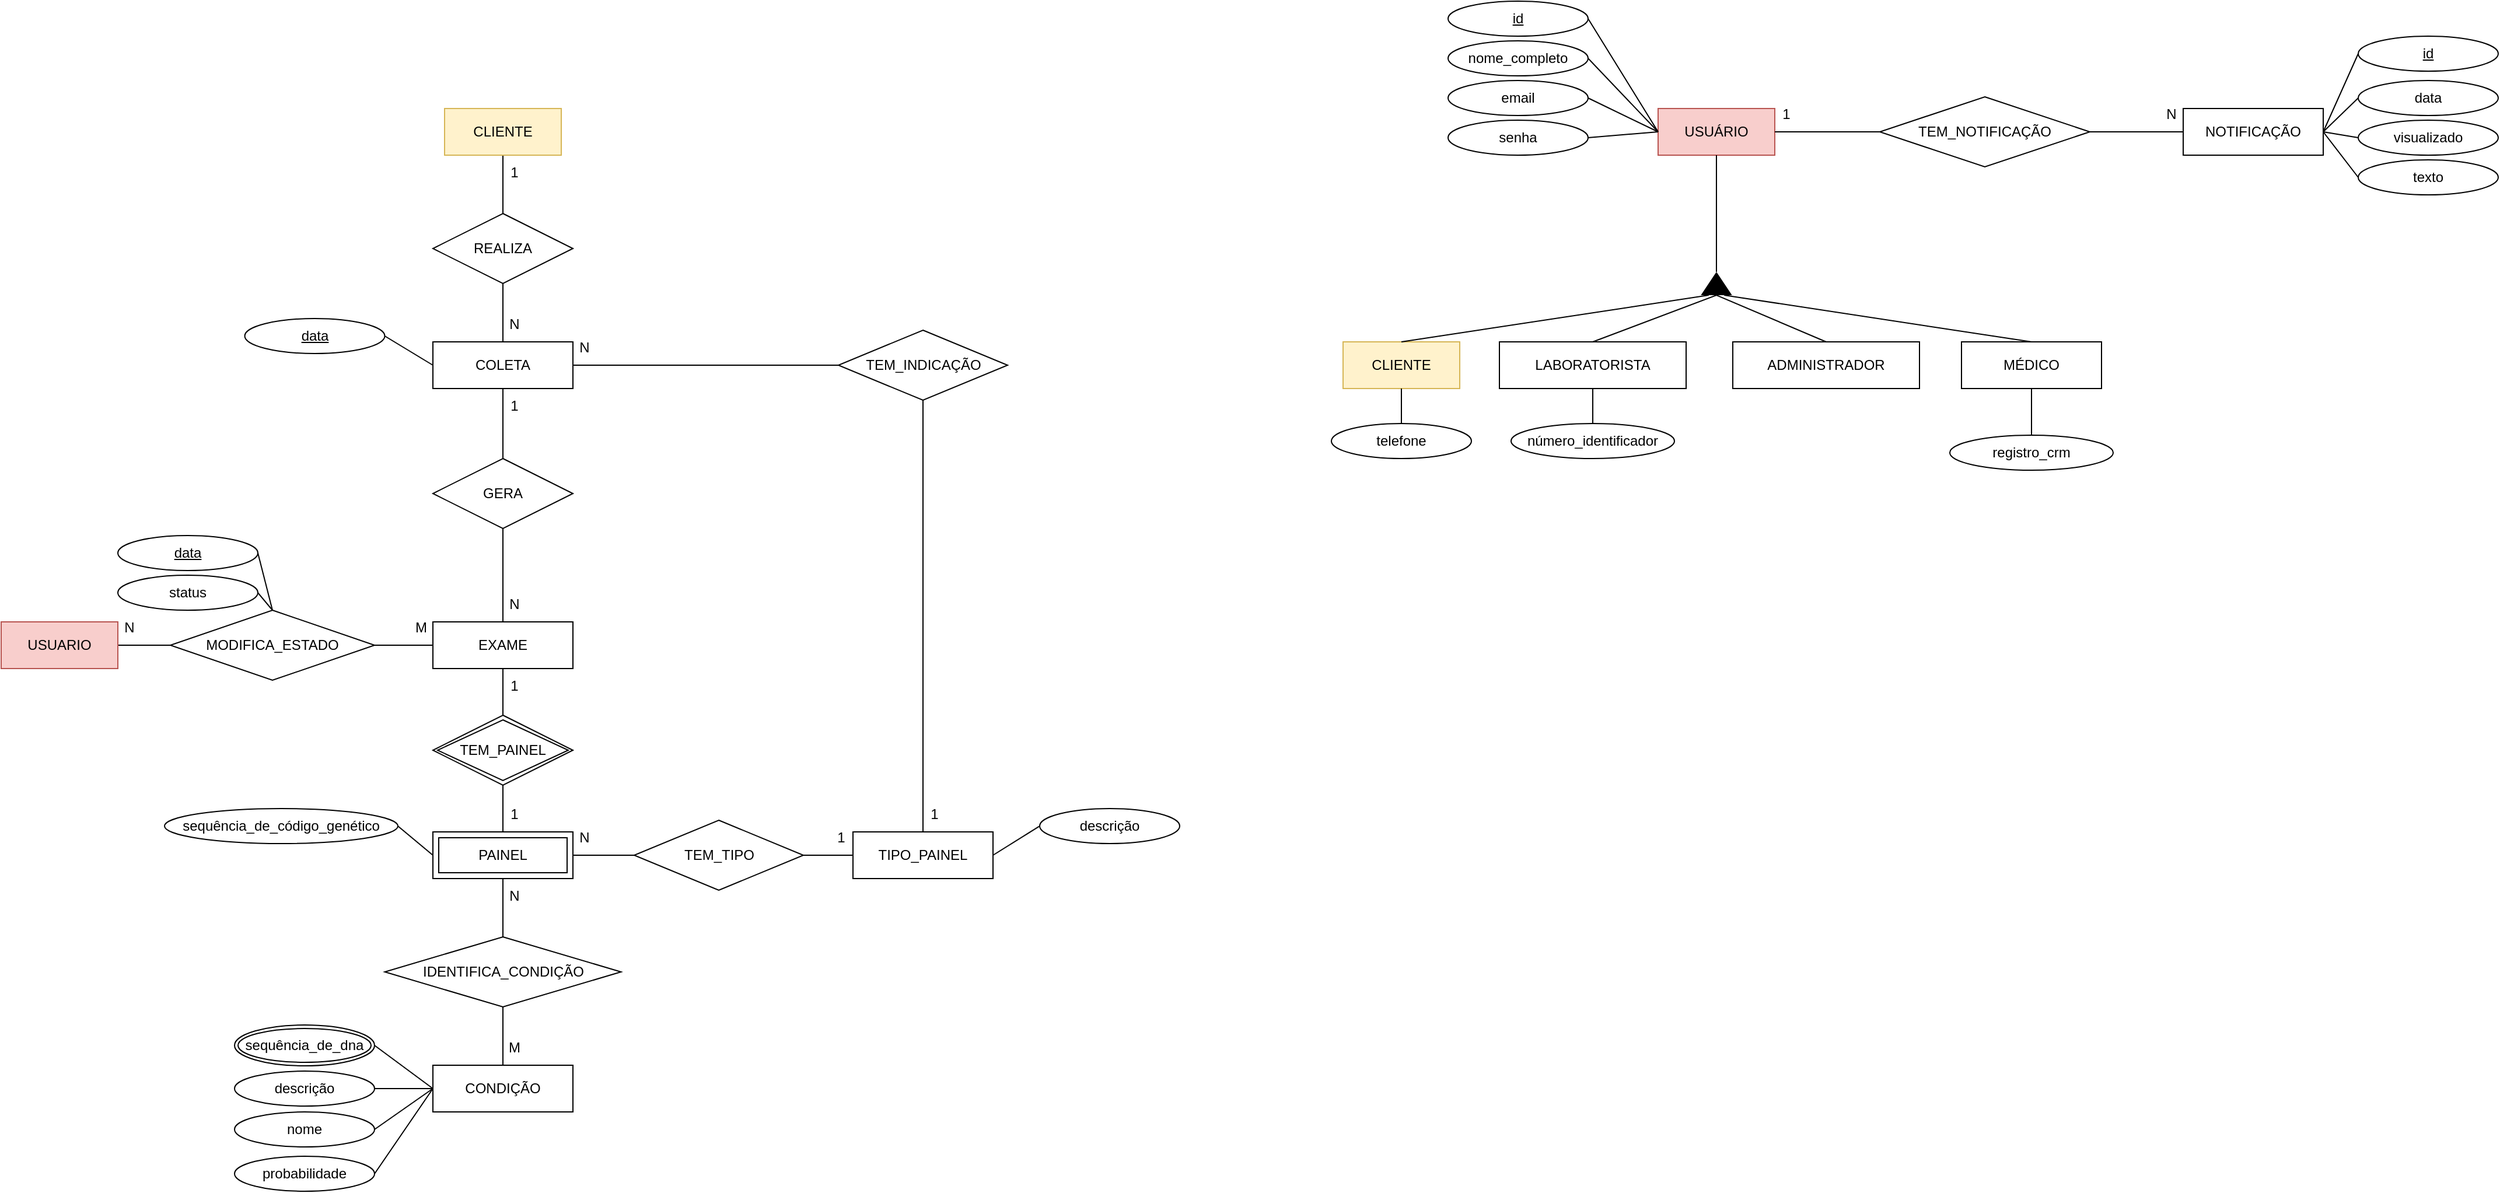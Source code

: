 <mxfile version="21.3.6" type="device">
  <diagram name="Page-1" id="UfFSt0-ecF6QwTPH7bMW">
    <mxGraphModel dx="3125" dy="2294" grid="1" gridSize="10" guides="1" tooltips="1" connect="1" arrows="1" fold="1" page="1" pageScale="1" pageWidth="827" pageHeight="1169" math="0" shadow="0">
      <root>
        <mxCell id="0" />
        <mxCell id="1" parent="0" />
        <mxCell id="8p12GAgdQzvBhHeEOqhk-1" value="USUÁRIO" style="whiteSpace=wrap;html=1;align=center;fillColor=#f8cecc;strokeColor=#b85450;" parent="1" vertex="1">
          <mxGeometry x="379.99" y="40" width="100" height="40" as="geometry" />
        </mxCell>
        <mxCell id="8p12GAgdQzvBhHeEOqhk-2" value="CLIENTE" style="whiteSpace=wrap;html=1;align=center;fillColor=#fff2cc;strokeColor=#d6b656;" parent="1" vertex="1">
          <mxGeometry x="110" y="240" width="100" height="40" as="geometry" />
        </mxCell>
        <mxCell id="8p12GAgdQzvBhHeEOqhk-3" value="LABORATORISTA" style="whiteSpace=wrap;html=1;align=center;fillColor=none;" parent="1" vertex="1">
          <mxGeometry x="244" y="240" width="160" height="40" as="geometry" />
        </mxCell>
        <mxCell id="8p12GAgdQzvBhHeEOqhk-4" value="ADMINISTRADOR" style="whiteSpace=wrap;html=1;align=center;fillColor=none;" parent="1" vertex="1">
          <mxGeometry x="444" y="240" width="160" height="40" as="geometry" />
        </mxCell>
        <mxCell id="8p12GAgdQzvBhHeEOqhk-6" style="edgeStyle=orthogonalEdgeStyle;rounded=0;orthogonalLoop=1;jettySize=auto;html=1;exitX=1;exitY=0.5;exitDx=0;exitDy=0;entryX=0.5;entryY=1;entryDx=0;entryDy=0;endArrow=none;endFill=0;" parent="1" source="8p12GAgdQzvBhHeEOqhk-5" target="8p12GAgdQzvBhHeEOqhk-1" edge="1">
          <mxGeometry relative="1" as="geometry" />
        </mxCell>
        <mxCell id="8p12GAgdQzvBhHeEOqhk-7" style="rounded=0;orthogonalLoop=1;jettySize=auto;html=1;exitX=0;exitY=0.25;exitDx=0;exitDy=0;entryX=0.5;entryY=0;entryDx=0;entryDy=0;endArrow=none;endFill=0;" parent="1" source="8p12GAgdQzvBhHeEOqhk-5" target="8p12GAgdQzvBhHeEOqhk-2" edge="1">
          <mxGeometry relative="1" as="geometry" />
        </mxCell>
        <mxCell id="8p12GAgdQzvBhHeEOqhk-8" style="rounded=0;orthogonalLoop=1;jettySize=auto;html=1;exitX=0;exitY=0.5;exitDx=0;exitDy=0;entryX=0.5;entryY=0;entryDx=0;entryDy=0;endArrow=none;endFill=0;" parent="1" source="8p12GAgdQzvBhHeEOqhk-5" target="8p12GAgdQzvBhHeEOqhk-3" edge="1">
          <mxGeometry relative="1" as="geometry" />
        </mxCell>
        <mxCell id="8p12GAgdQzvBhHeEOqhk-36" style="rounded=0;orthogonalLoop=1;jettySize=auto;html=1;exitX=0;exitY=0.75;exitDx=0;exitDy=0;entryX=0.5;entryY=0;entryDx=0;entryDy=0;endArrow=none;endFill=0;" parent="1" source="8p12GAgdQzvBhHeEOqhk-5" target="8p12GAgdQzvBhHeEOqhk-35" edge="1">
          <mxGeometry relative="1" as="geometry" />
        </mxCell>
        <mxCell id="8p12GAgdQzvBhHeEOqhk-37" style="rounded=0;orthogonalLoop=1;jettySize=auto;html=1;exitX=0;exitY=0.5;exitDx=0;exitDy=0;entryX=0.5;entryY=0;entryDx=0;entryDy=0;endArrow=none;endFill=0;" parent="1" source="8p12GAgdQzvBhHeEOqhk-5" target="8p12GAgdQzvBhHeEOqhk-4" edge="1">
          <mxGeometry relative="1" as="geometry" />
        </mxCell>
        <mxCell id="8p12GAgdQzvBhHeEOqhk-5" value="" style="triangle;whiteSpace=wrap;html=1;direction=north;fillColor=#000000;strokeColor=none;" parent="1" vertex="1">
          <mxGeometry x="416.66" y="180" width="26.67" height="20" as="geometry" />
        </mxCell>
        <mxCell id="8p12GAgdQzvBhHeEOqhk-60" style="rounded=0;orthogonalLoop=1;jettySize=auto;html=1;exitX=1;exitY=0.5;exitDx=0;exitDy=0;entryX=0;entryY=0.5;entryDx=0;entryDy=0;endArrow=none;endFill=0;" parent="1" source="8p12GAgdQzvBhHeEOqhk-10" target="8p12GAgdQzvBhHeEOqhk-59" edge="1">
          <mxGeometry relative="1" as="geometry" />
        </mxCell>
        <mxCell id="8p12GAgdQzvBhHeEOqhk-62" style="rounded=0;orthogonalLoop=1;jettySize=auto;html=1;exitX=1;exitY=0.5;exitDx=0;exitDy=0;entryX=0;entryY=0.5;entryDx=0;entryDy=0;endArrow=none;endFill=0;" parent="1" source="8p12GAgdQzvBhHeEOqhk-10" target="8p12GAgdQzvBhHeEOqhk-61" edge="1">
          <mxGeometry relative="1" as="geometry" />
        </mxCell>
        <mxCell id="8p12GAgdQzvBhHeEOqhk-65" style="rounded=0;orthogonalLoop=1;jettySize=auto;html=1;exitX=1;exitY=0.5;exitDx=0;exitDy=0;entryX=0;entryY=0.5;entryDx=0;entryDy=0;endArrow=none;endFill=0;" parent="1" source="8p12GAgdQzvBhHeEOqhk-10" target="8p12GAgdQzvBhHeEOqhk-63" edge="1">
          <mxGeometry relative="1" as="geometry" />
        </mxCell>
        <mxCell id="8p12GAgdQzvBhHeEOqhk-10" value="NOTIFICAÇÃO" style="whiteSpace=wrap;html=1;align=center;fillColor=none;" parent="1" vertex="1">
          <mxGeometry x="830" y="40" width="120" height="40" as="geometry" />
        </mxCell>
        <mxCell id="8p12GAgdQzvBhHeEOqhk-12" style="edgeStyle=orthogonalEdgeStyle;rounded=0;orthogonalLoop=1;jettySize=auto;html=1;exitX=0;exitY=0.5;exitDx=0;exitDy=0;entryX=1;entryY=0.5;entryDx=0;entryDy=0;endArrow=none;endFill=0;" parent="1" source="8p12GAgdQzvBhHeEOqhk-11" target="8p12GAgdQzvBhHeEOqhk-1" edge="1">
          <mxGeometry relative="1" as="geometry" />
        </mxCell>
        <mxCell id="8p12GAgdQzvBhHeEOqhk-13" style="edgeStyle=orthogonalEdgeStyle;rounded=0;orthogonalLoop=1;jettySize=auto;html=1;exitX=1;exitY=0.5;exitDx=0;exitDy=0;entryX=0;entryY=0.5;entryDx=0;entryDy=0;endArrow=none;endFill=0;" parent="1" source="8p12GAgdQzvBhHeEOqhk-11" target="8p12GAgdQzvBhHeEOqhk-10" edge="1">
          <mxGeometry relative="1" as="geometry" />
        </mxCell>
        <mxCell id="8p12GAgdQzvBhHeEOqhk-11" value="TEM_NOTIFICAÇÃO" style="shape=rhombus;perimeter=rhombusPerimeter;whiteSpace=wrap;html=1;align=center;fillColor=none;" parent="1" vertex="1">
          <mxGeometry x="570" y="30" width="180" height="60" as="geometry" />
        </mxCell>
        <mxCell id="8p12GAgdQzvBhHeEOqhk-69" style="rounded=0;orthogonalLoop=1;jettySize=auto;html=1;exitX=0;exitY=0.5;exitDx=0;exitDy=0;entryX=1;entryY=0.5;entryDx=0;entryDy=0;endArrow=none;endFill=0;" parent="1" source="8p12GAgdQzvBhHeEOqhk-14" target="8p12GAgdQzvBhHeEOqhk-68" edge="1">
          <mxGeometry relative="1" as="geometry" />
        </mxCell>
        <mxCell id="8p12GAgdQzvBhHeEOqhk-109" style="rounded=0;orthogonalLoop=1;jettySize=auto;html=1;exitX=1;exitY=0.5;exitDx=0;exitDy=0;entryX=0;entryY=0.5;entryDx=0;entryDy=0;endArrow=none;endFill=0;" parent="1" source="8p12GAgdQzvBhHeEOqhk-14" target="8p12GAgdQzvBhHeEOqhk-107" edge="1">
          <mxGeometry relative="1" as="geometry" />
        </mxCell>
        <mxCell id="8p12GAgdQzvBhHeEOqhk-14" value="COLETA" style="whiteSpace=wrap;html=1;align=center;fillColor=none;" parent="1" vertex="1">
          <mxGeometry x="-670" y="240" width="120" height="40" as="geometry" />
        </mxCell>
        <mxCell id="8p12GAgdQzvBhHeEOqhk-17" style="edgeStyle=orthogonalEdgeStyle;rounded=0;orthogonalLoop=1;jettySize=auto;html=1;exitX=0.5;exitY=1;exitDx=0;exitDy=0;entryX=0.5;entryY=0;entryDx=0;entryDy=0;endArrow=none;endFill=0;" parent="1" source="8p12GAgdQzvBhHeEOqhk-15" target="8p12GAgdQzvBhHeEOqhk-14" edge="1">
          <mxGeometry relative="1" as="geometry" />
        </mxCell>
        <mxCell id="8p12GAgdQzvBhHeEOqhk-18" style="edgeStyle=orthogonalEdgeStyle;rounded=0;orthogonalLoop=1;jettySize=auto;html=1;exitX=0.5;exitY=0;exitDx=0;exitDy=0;entryX=0.5;entryY=1;entryDx=0;entryDy=0;endArrow=none;endFill=0;" parent="1" source="8p12GAgdQzvBhHeEOqhk-15" target="8p12GAgdQzvBhHeEOqhk-16" edge="1">
          <mxGeometry relative="1" as="geometry" />
        </mxCell>
        <mxCell id="8p12GAgdQzvBhHeEOqhk-15" value="REALIZA" style="shape=rhombus;perimeter=rhombusPerimeter;whiteSpace=wrap;html=1;align=center;fillColor=none;" parent="1" vertex="1">
          <mxGeometry x="-670" y="130" width="120" height="60" as="geometry" />
        </mxCell>
        <mxCell id="8p12GAgdQzvBhHeEOqhk-16" value="CLIENTE" style="whiteSpace=wrap;html=1;align=center;fillColor=#fff2cc;strokeColor=#d6b656;" parent="1" vertex="1">
          <mxGeometry x="-660" y="40" width="100" height="40" as="geometry" />
        </mxCell>
        <mxCell id="8p12GAgdQzvBhHeEOqhk-20" style="edgeStyle=orthogonalEdgeStyle;rounded=0;orthogonalLoop=1;jettySize=auto;html=1;exitX=0.5;exitY=0;exitDx=0;exitDy=0;entryX=0.5;entryY=1;entryDx=0;entryDy=0;endArrow=none;endFill=0;" parent="1" source="8p12GAgdQzvBhHeEOqhk-19" target="8p12GAgdQzvBhHeEOqhk-14" edge="1">
          <mxGeometry relative="1" as="geometry" />
        </mxCell>
        <mxCell id="8p12GAgdQzvBhHeEOqhk-22" style="edgeStyle=orthogonalEdgeStyle;rounded=0;orthogonalLoop=1;jettySize=auto;html=1;exitX=0.5;exitY=1;exitDx=0;exitDy=0;entryX=0.5;entryY=0;entryDx=0;entryDy=0;endArrow=none;endFill=0;" parent="1" source="8p12GAgdQzvBhHeEOqhk-19" target="8p12GAgdQzvBhHeEOqhk-21" edge="1">
          <mxGeometry relative="1" as="geometry" />
        </mxCell>
        <mxCell id="8p12GAgdQzvBhHeEOqhk-19" value="GERA" style="shape=rhombus;perimeter=rhombusPerimeter;whiteSpace=wrap;html=1;align=center;fillColor=none;" parent="1" vertex="1">
          <mxGeometry x="-670" y="340" width="120" height="60" as="geometry" />
        </mxCell>
        <mxCell id="8p12GAgdQzvBhHeEOqhk-28" style="edgeStyle=orthogonalEdgeStyle;rounded=0;orthogonalLoop=1;jettySize=auto;html=1;exitX=0.5;exitY=1;exitDx=0;exitDy=0;entryX=0.5;entryY=0;entryDx=0;entryDy=0;endArrow=none;endFill=0;" parent="1" source="8p12GAgdQzvBhHeEOqhk-21" edge="1">
          <mxGeometry relative="1" as="geometry">
            <mxPoint x="-610" y="560" as="targetPoint" />
          </mxGeometry>
        </mxCell>
        <mxCell id="8p12GAgdQzvBhHeEOqhk-21" value="EXAME" style="whiteSpace=wrap;html=1;align=center;fillColor=none;" parent="1" vertex="1">
          <mxGeometry x="-670" y="480" width="120" height="40" as="geometry" />
        </mxCell>
        <mxCell id="8p12GAgdQzvBhHeEOqhk-35" value="MÉDICO" style="whiteSpace=wrap;html=1;align=center;fillColor=none;" parent="1" vertex="1">
          <mxGeometry x="640" y="240" width="120" height="40" as="geometry" />
        </mxCell>
        <mxCell id="8p12GAgdQzvBhHeEOqhk-40" style="edgeStyle=orthogonalEdgeStyle;rounded=0;orthogonalLoop=1;jettySize=auto;html=1;exitX=1;exitY=0.5;exitDx=0;exitDy=0;entryX=0;entryY=0.5;entryDx=0;entryDy=0;endArrow=none;endFill=0;" parent="1" source="8p12GAgdQzvBhHeEOqhk-38" target="8p12GAgdQzvBhHeEOqhk-39" edge="1">
          <mxGeometry relative="1" as="geometry" />
        </mxCell>
        <mxCell id="8p12GAgdQzvBhHeEOqhk-41" style="edgeStyle=orthogonalEdgeStyle;rounded=0;orthogonalLoop=1;jettySize=auto;html=1;exitX=0;exitY=0.5;exitDx=0;exitDy=0;entryX=1;entryY=0.5;entryDx=0;entryDy=0;endArrow=none;endFill=0;" parent="1" source="8p12GAgdQzvBhHeEOqhk-38" edge="1">
          <mxGeometry relative="1" as="geometry">
            <mxPoint x="-550" y="680" as="targetPoint" />
          </mxGeometry>
        </mxCell>
        <mxCell id="8p12GAgdQzvBhHeEOqhk-38" value="TEM_TIPO" style="shape=rhombus;perimeter=rhombusPerimeter;whiteSpace=wrap;html=1;align=center;fillColor=none;" parent="1" vertex="1">
          <mxGeometry x="-497.5" y="650" width="145" height="60" as="geometry" />
        </mxCell>
        <mxCell id="8p12GAgdQzvBhHeEOqhk-95" style="rounded=0;orthogonalLoop=1;jettySize=auto;html=1;exitX=1;exitY=0.5;exitDx=0;exitDy=0;entryX=0;entryY=0.5;entryDx=0;entryDy=0;endArrow=none;endFill=0;" parent="1" source="8p12GAgdQzvBhHeEOqhk-39" target="8p12GAgdQzvBhHeEOqhk-94" edge="1">
          <mxGeometry relative="1" as="geometry" />
        </mxCell>
        <mxCell id="8p12GAgdQzvBhHeEOqhk-39" value="TIPO_PAINEL" style="whiteSpace=wrap;html=1;align=center;fillColor=none;" parent="1" vertex="1">
          <mxGeometry x="-310" y="660" width="120" height="40" as="geometry" />
        </mxCell>
        <mxCell id="8p12GAgdQzvBhHeEOqhk-44" style="edgeStyle=orthogonalEdgeStyle;rounded=0;orthogonalLoop=1;jettySize=auto;html=1;exitX=0.5;exitY=1;exitDx=0;exitDy=0;entryX=0.5;entryY=0;entryDx=0;entryDy=0;endArrow=none;endFill=0;" parent="1" source="8p12GAgdQzvBhHeEOqhk-42" target="8p12GAgdQzvBhHeEOqhk-43" edge="1">
          <mxGeometry relative="1" as="geometry" />
        </mxCell>
        <mxCell id="8p12GAgdQzvBhHeEOqhk-45" style="edgeStyle=orthogonalEdgeStyle;rounded=0;orthogonalLoop=1;jettySize=auto;html=1;exitX=0.5;exitY=0;exitDx=0;exitDy=0;entryX=0.5;entryY=1;entryDx=0;entryDy=0;endArrow=none;endFill=0;" parent="1" source="8p12GAgdQzvBhHeEOqhk-42" edge="1">
          <mxGeometry relative="1" as="geometry">
            <mxPoint x="-610" y="700" as="targetPoint" />
          </mxGeometry>
        </mxCell>
        <mxCell id="8p12GAgdQzvBhHeEOqhk-42" value="IDENTIFICA_CONDIÇÃO" style="shape=rhombus;perimeter=rhombusPerimeter;whiteSpace=wrap;html=1;align=center;fillColor=none;" parent="1" vertex="1">
          <mxGeometry x="-711.25" y="750" width="202.5" height="60" as="geometry" />
        </mxCell>
        <mxCell id="8p12GAgdQzvBhHeEOqhk-43" value="CONDIÇÃO" style="whiteSpace=wrap;html=1;align=center;fillColor=none;" parent="1" vertex="1">
          <mxGeometry x="-670" y="860" width="120" height="40" as="geometry" />
        </mxCell>
        <mxCell id="8p12GAgdQzvBhHeEOqhk-50" style="rounded=0;orthogonalLoop=1;jettySize=auto;html=1;exitX=1;exitY=0.5;exitDx=0;exitDy=0;entryX=0;entryY=0.5;entryDx=0;entryDy=0;endArrow=none;endFill=0;" parent="1" source="8p12GAgdQzvBhHeEOqhk-47" target="8p12GAgdQzvBhHeEOqhk-1" edge="1">
          <mxGeometry relative="1" as="geometry" />
        </mxCell>
        <mxCell id="8p12GAgdQzvBhHeEOqhk-47" value="id" style="ellipse;whiteSpace=wrap;html=1;align=center;fontStyle=4;fillColor=none;" parent="1" vertex="1">
          <mxGeometry x="200" y="-52" width="120" height="30" as="geometry" />
        </mxCell>
        <mxCell id="8p12GAgdQzvBhHeEOqhk-52" style="rounded=0;orthogonalLoop=1;jettySize=auto;html=1;exitX=1;exitY=0.5;exitDx=0;exitDy=0;entryX=0;entryY=0.5;entryDx=0;entryDy=0;endArrow=none;endFill=0;" parent="1" source="8p12GAgdQzvBhHeEOqhk-51" target="8p12GAgdQzvBhHeEOqhk-1" edge="1">
          <mxGeometry relative="1" as="geometry" />
        </mxCell>
        <mxCell id="8p12GAgdQzvBhHeEOqhk-51" value="nome_completo" style="ellipse;whiteSpace=wrap;html=1;align=center;fillColor=none;" parent="1" vertex="1">
          <mxGeometry x="200" y="-18" width="120" height="30" as="geometry" />
        </mxCell>
        <mxCell id="8p12GAgdQzvBhHeEOqhk-54" style="rounded=0;orthogonalLoop=1;jettySize=auto;html=1;exitX=1;exitY=0.5;exitDx=0;exitDy=0;entryX=0;entryY=0.5;entryDx=0;entryDy=0;endArrow=none;endFill=0;" parent="1" source="8p12GAgdQzvBhHeEOqhk-53" target="8p12GAgdQzvBhHeEOqhk-1" edge="1">
          <mxGeometry relative="1" as="geometry" />
        </mxCell>
        <mxCell id="8p12GAgdQzvBhHeEOqhk-53" value="email" style="ellipse;whiteSpace=wrap;html=1;align=center;fillColor=none;" parent="1" vertex="1">
          <mxGeometry x="200" y="16" width="120" height="30" as="geometry" />
        </mxCell>
        <mxCell id="8p12GAgdQzvBhHeEOqhk-56" style="rounded=0;orthogonalLoop=1;jettySize=auto;html=1;exitX=1;exitY=0.5;exitDx=0;exitDy=0;entryX=0;entryY=0.5;entryDx=0;entryDy=0;endArrow=none;endFill=0;" parent="1" source="8p12GAgdQzvBhHeEOqhk-55" target="8p12GAgdQzvBhHeEOqhk-1" edge="1">
          <mxGeometry relative="1" as="geometry" />
        </mxCell>
        <mxCell id="8p12GAgdQzvBhHeEOqhk-55" value="senha" style="ellipse;whiteSpace=wrap;html=1;align=center;fillColor=none;" parent="1" vertex="1">
          <mxGeometry x="200" y="50" width="120" height="30" as="geometry" />
        </mxCell>
        <mxCell id="8p12GAgdQzvBhHeEOqhk-59" value="id" style="ellipse;whiteSpace=wrap;html=1;align=center;fontStyle=4;fillColor=none;" parent="1" vertex="1">
          <mxGeometry x="980" y="-22" width="120" height="30" as="geometry" />
        </mxCell>
        <mxCell id="8p12GAgdQzvBhHeEOqhk-61" value="data" style="ellipse;whiteSpace=wrap;html=1;align=center;fillColor=none;" parent="1" vertex="1">
          <mxGeometry x="980" y="16" width="120" height="30" as="geometry" />
        </mxCell>
        <mxCell id="8p12GAgdQzvBhHeEOqhk-63" value="visualizado" style="ellipse;whiteSpace=wrap;html=1;align=center;fillColor=none;" parent="1" vertex="1">
          <mxGeometry x="980" y="50" width="120" height="30" as="geometry" />
        </mxCell>
        <mxCell id="8p12GAgdQzvBhHeEOqhk-67" style="rounded=0;orthogonalLoop=1;jettySize=auto;html=1;exitX=0;exitY=0.5;exitDx=0;exitDy=0;entryX=1;entryY=0.5;entryDx=0;entryDy=0;endArrow=none;endFill=0;" parent="1" source="8p12GAgdQzvBhHeEOqhk-64" target="8p12GAgdQzvBhHeEOqhk-10" edge="1">
          <mxGeometry relative="1" as="geometry" />
        </mxCell>
        <mxCell id="8p12GAgdQzvBhHeEOqhk-64" value="texto" style="ellipse;whiteSpace=wrap;html=1;align=center;fillColor=none;" parent="1" vertex="1">
          <mxGeometry x="980" y="84" width="120" height="30" as="geometry" />
        </mxCell>
        <mxCell id="8p12GAgdQzvBhHeEOqhk-68" value="&lt;u&gt;data&lt;/u&gt;" style="ellipse;whiteSpace=wrap;html=1;align=center;fillColor=none;" parent="1" vertex="1">
          <mxGeometry x="-831.25" y="220" width="120" height="30" as="geometry" />
        </mxCell>
        <mxCell id="8p12GAgdQzvBhHeEOqhk-71" style="rounded=0;orthogonalLoop=1;jettySize=auto;html=1;exitX=1;exitY=0.5;exitDx=0;exitDy=0;entryX=0;entryY=0.5;entryDx=0;entryDy=0;endArrow=none;endFill=0;" parent="1" source="8p12GAgdQzvBhHeEOqhk-70" edge="1">
          <mxGeometry relative="1" as="geometry">
            <mxPoint x="-670" y="680" as="targetPoint" />
          </mxGeometry>
        </mxCell>
        <mxCell id="8p12GAgdQzvBhHeEOqhk-70" value="sequência_de_código_genético" style="ellipse;whiteSpace=wrap;html=1;align=center;fillColor=none;" parent="1" vertex="1">
          <mxGeometry x="-900" y="640" width="200" height="30" as="geometry" />
        </mxCell>
        <mxCell id="8p12GAgdQzvBhHeEOqhk-73" style="rounded=0;orthogonalLoop=1;jettySize=auto;html=1;exitX=1;exitY=0.5;exitDx=0;exitDy=0;entryX=0;entryY=0.5;entryDx=0;entryDy=0;endArrow=none;endFill=0;" parent="1" source="h_wHoNknPCHdNYe4aW0E-1" target="8p12GAgdQzvBhHeEOqhk-43" edge="1">
          <mxGeometry relative="1" as="geometry">
            <mxPoint x="-720" y="845" as="sourcePoint" />
          </mxGeometry>
        </mxCell>
        <mxCell id="8p12GAgdQzvBhHeEOqhk-75" style="rounded=0;orthogonalLoop=1;jettySize=auto;html=1;exitX=1;exitY=0.5;exitDx=0;exitDy=0;entryX=0;entryY=0.5;entryDx=0;entryDy=0;endArrow=none;endFill=0;" parent="1" source="8p12GAgdQzvBhHeEOqhk-74" target="8p12GAgdQzvBhHeEOqhk-43" edge="1">
          <mxGeometry relative="1" as="geometry" />
        </mxCell>
        <mxCell id="8p12GAgdQzvBhHeEOqhk-74" value="descrição" style="ellipse;whiteSpace=wrap;html=1;align=center;fillColor=none;" parent="1" vertex="1">
          <mxGeometry x="-840" y="865" width="120" height="30" as="geometry" />
        </mxCell>
        <mxCell id="8p12GAgdQzvBhHeEOqhk-77" style="rounded=0;orthogonalLoop=1;jettySize=auto;html=1;exitX=1;exitY=0.5;exitDx=0;exitDy=0;entryX=0;entryY=0.5;entryDx=0;entryDy=0;endArrow=none;endFill=0;" parent="1" source="8p12GAgdQzvBhHeEOqhk-76" target="8p12GAgdQzvBhHeEOqhk-43" edge="1">
          <mxGeometry relative="1" as="geometry" />
        </mxCell>
        <mxCell id="8p12GAgdQzvBhHeEOqhk-76" value="nome" style="ellipse;whiteSpace=wrap;html=1;align=center;fillColor=none;" parent="1" vertex="1">
          <mxGeometry x="-840" y="900" width="120" height="30" as="geometry" />
        </mxCell>
        <mxCell id="8p12GAgdQzvBhHeEOqhk-81" style="rounded=0;orthogonalLoop=1;jettySize=auto;html=1;exitX=1;exitY=0.5;exitDx=0;exitDy=0;entryX=0;entryY=0.5;entryDx=0;entryDy=0;endArrow=none;endFill=0;" parent="1" source="8p12GAgdQzvBhHeEOqhk-80" target="8p12GAgdQzvBhHeEOqhk-21" edge="1">
          <mxGeometry relative="1" as="geometry" />
        </mxCell>
        <mxCell id="8p12GAgdQzvBhHeEOqhk-80" value="MODIFICA_ESTADO" style="shape=rhombus;perimeter=rhombusPerimeter;whiteSpace=wrap;html=1;align=center;fillColor=none;" parent="1" vertex="1">
          <mxGeometry x="-895" y="470" width="175" height="60" as="geometry" />
        </mxCell>
        <mxCell id="8p12GAgdQzvBhHeEOqhk-83" style="rounded=0;orthogonalLoop=1;jettySize=auto;html=1;exitX=1;exitY=0.5;exitDx=0;exitDy=0;entryX=0;entryY=0.5;entryDx=0;entryDy=0;endArrow=none;endFill=0;" parent="1" source="8p12GAgdQzvBhHeEOqhk-82" target="8p12GAgdQzvBhHeEOqhk-80" edge="1">
          <mxGeometry relative="1" as="geometry" />
        </mxCell>
        <mxCell id="8p12GAgdQzvBhHeEOqhk-82" value="USUARIO" style="whiteSpace=wrap;html=1;align=center;fillColor=#f8cecc;strokeColor=#b85450;" parent="1" vertex="1">
          <mxGeometry x="-1040" y="480" width="100" height="40" as="geometry" />
        </mxCell>
        <mxCell id="8p12GAgdQzvBhHeEOqhk-90" style="rounded=0;orthogonalLoop=1;jettySize=auto;html=1;exitX=1;exitY=0.5;exitDx=0;exitDy=0;entryX=0.5;entryY=0;entryDx=0;entryDy=0;endArrow=none;endFill=0;" parent="1" source="8p12GAgdQzvBhHeEOqhk-85" target="8p12GAgdQzvBhHeEOqhk-80" edge="1">
          <mxGeometry relative="1" as="geometry" />
        </mxCell>
        <mxCell id="8p12GAgdQzvBhHeEOqhk-85" value="&lt;u&gt;data&lt;/u&gt;" style="ellipse;whiteSpace=wrap;html=1;align=center;fillColor=none;" parent="1" vertex="1">
          <mxGeometry x="-940" y="406" width="120" height="30" as="geometry" />
        </mxCell>
        <mxCell id="8p12GAgdQzvBhHeEOqhk-89" style="rounded=0;orthogonalLoop=1;jettySize=auto;html=1;exitX=1;exitY=0.5;exitDx=0;exitDy=0;entryX=0.5;entryY=0;entryDx=0;entryDy=0;endArrow=none;endFill=0;" parent="1" source="8p12GAgdQzvBhHeEOqhk-88" target="8p12GAgdQzvBhHeEOqhk-80" edge="1">
          <mxGeometry relative="1" as="geometry" />
        </mxCell>
        <mxCell id="8p12GAgdQzvBhHeEOqhk-88" value="status" style="ellipse;whiteSpace=wrap;html=1;align=center;fillColor=none;" parent="1" vertex="1">
          <mxGeometry x="-940" y="440" width="120" height="30" as="geometry" />
        </mxCell>
        <mxCell id="8p12GAgdQzvBhHeEOqhk-94" value="descrição" style="ellipse;whiteSpace=wrap;html=1;align=center;fillColor=none;" parent="1" vertex="1">
          <mxGeometry x="-150" y="640" width="120" height="30" as="geometry" />
        </mxCell>
        <mxCell id="8p12GAgdQzvBhHeEOqhk-96" value="1" style="text;html=1;strokeColor=none;fillColor=none;align=center;verticalAlign=middle;whiteSpace=wrap;rounded=0;" parent="1" vertex="1">
          <mxGeometry x="479.99" y="30" width="19.99" height="30" as="geometry" />
        </mxCell>
        <mxCell id="8p12GAgdQzvBhHeEOqhk-97" value="N" style="text;html=1;strokeColor=none;fillColor=none;align=center;verticalAlign=middle;whiteSpace=wrap;rounded=0;" parent="1" vertex="1">
          <mxGeometry x="810.01" y="30" width="19.99" height="30" as="geometry" />
        </mxCell>
        <mxCell id="8p12GAgdQzvBhHeEOqhk-98" value="1" style="text;html=1;strokeColor=none;fillColor=none;align=center;verticalAlign=middle;whiteSpace=wrap;rounded=0;" parent="1" vertex="1">
          <mxGeometry x="-610" y="80" width="19.99" height="30" as="geometry" />
        </mxCell>
        <mxCell id="8p12GAgdQzvBhHeEOqhk-100" value="N" style="text;html=1;strokeColor=none;fillColor=none;align=center;verticalAlign=middle;whiteSpace=wrap;rounded=0;" parent="1" vertex="1">
          <mxGeometry x="-610" y="210" width="19.99" height="30" as="geometry" />
        </mxCell>
        <mxCell id="8p12GAgdQzvBhHeEOqhk-101" value="1" style="text;html=1;strokeColor=none;fillColor=none;align=center;verticalAlign=middle;whiteSpace=wrap;rounded=0;" parent="1" vertex="1">
          <mxGeometry x="-610" y="280" width="19.99" height="30" as="geometry" />
        </mxCell>
        <mxCell id="8p12GAgdQzvBhHeEOqhk-102" value="N" style="text;html=1;strokeColor=none;fillColor=none;align=center;verticalAlign=middle;whiteSpace=wrap;rounded=0;" parent="1" vertex="1">
          <mxGeometry x="-610" y="450" width="19.99" height="30" as="geometry" />
        </mxCell>
        <mxCell id="8p12GAgdQzvBhHeEOqhk-103" value="1" style="text;html=1;strokeColor=none;fillColor=none;align=center;verticalAlign=middle;whiteSpace=wrap;rounded=0;" parent="1" vertex="1">
          <mxGeometry x="-610" y="520" width="19.99" height="30" as="geometry" />
        </mxCell>
        <mxCell id="8p12GAgdQzvBhHeEOqhk-104" value="1" style="text;html=1;strokeColor=none;fillColor=none;align=center;verticalAlign=middle;whiteSpace=wrap;rounded=0;" parent="1" vertex="1">
          <mxGeometry x="-610" y="630" width="19.99" height="30" as="geometry" />
        </mxCell>
        <mxCell id="8p12GAgdQzvBhHeEOqhk-108" style="rounded=0;orthogonalLoop=1;jettySize=auto;html=1;exitX=0.5;exitY=1;exitDx=0;exitDy=0;entryX=0.5;entryY=0;entryDx=0;entryDy=0;endArrow=none;endFill=0;" parent="1" source="8p12GAgdQzvBhHeEOqhk-107" target="8p12GAgdQzvBhHeEOqhk-39" edge="1">
          <mxGeometry relative="1" as="geometry" />
        </mxCell>
        <mxCell id="8p12GAgdQzvBhHeEOqhk-107" value="TEM_INDICAÇÃO" style="shape=rhombus;perimeter=rhombusPerimeter;whiteSpace=wrap;html=1;align=center;fillColor=none;" parent="1" vertex="1">
          <mxGeometry x="-322.5" y="230" width="145" height="60" as="geometry" />
        </mxCell>
        <mxCell id="8p12GAgdQzvBhHeEOqhk-110" value="N" style="text;html=1;strokeColor=none;fillColor=none;align=center;verticalAlign=middle;whiteSpace=wrap;rounded=0;" parent="1" vertex="1">
          <mxGeometry x="-550" y="230" width="19.99" height="30" as="geometry" />
        </mxCell>
        <mxCell id="8p12GAgdQzvBhHeEOqhk-111" value="1" style="text;html=1;strokeColor=none;fillColor=none;align=center;verticalAlign=middle;whiteSpace=wrap;rounded=0;" parent="1" vertex="1">
          <mxGeometry x="-250" y="630" width="19.99" height="30" as="geometry" />
        </mxCell>
        <mxCell id="8p12GAgdQzvBhHeEOqhk-112" value="N" style="text;html=1;strokeColor=none;fillColor=none;align=center;verticalAlign=middle;whiteSpace=wrap;rounded=0;" parent="1" vertex="1">
          <mxGeometry x="-610" y="700" width="19.99" height="30" as="geometry" />
        </mxCell>
        <mxCell id="8p12GAgdQzvBhHeEOqhk-113" value="M" style="text;html=1;strokeColor=none;fillColor=none;align=center;verticalAlign=middle;whiteSpace=wrap;rounded=0;" parent="1" vertex="1">
          <mxGeometry x="-610" y="830" width="19.99" height="30" as="geometry" />
        </mxCell>
        <mxCell id="8p12GAgdQzvBhHeEOqhk-114" value="N" style="text;html=1;strokeColor=none;fillColor=none;align=center;verticalAlign=middle;whiteSpace=wrap;rounded=0;" parent="1" vertex="1">
          <mxGeometry x="-550" y="650" width="19.99" height="30" as="geometry" />
        </mxCell>
        <mxCell id="8p12GAgdQzvBhHeEOqhk-115" value="1" style="text;html=1;strokeColor=none;fillColor=none;align=center;verticalAlign=middle;whiteSpace=wrap;rounded=0;" parent="1" vertex="1">
          <mxGeometry x="-329.99" y="650" width="19.99" height="30" as="geometry" />
        </mxCell>
        <mxCell id="8p12GAgdQzvBhHeEOqhk-116" value="N" style="text;html=1;strokeColor=none;fillColor=none;align=center;verticalAlign=middle;whiteSpace=wrap;rounded=0;" parent="1" vertex="1">
          <mxGeometry x="-940" y="470" width="19.99" height="30" as="geometry" />
        </mxCell>
        <mxCell id="8p12GAgdQzvBhHeEOqhk-117" value="M" style="text;html=1;strokeColor=none;fillColor=none;align=center;verticalAlign=middle;whiteSpace=wrap;rounded=0;" parent="1" vertex="1">
          <mxGeometry x="-689.99" y="470" width="19.99" height="30" as="geometry" />
        </mxCell>
        <mxCell id="bfT1tjqmTY1T_hW3XzZ2-4" style="rounded=0;orthogonalLoop=1;jettySize=auto;html=1;exitX=0.5;exitY=1;exitDx=0;exitDy=0;entryX=0.5;entryY=0;entryDx=0;entryDy=0;endArrow=none;endFill=0;" parent="1" source="bfT1tjqmTY1T_hW3XzZ2-2" target="bfT1tjqmTY1T_hW3XzZ2-3" edge="1">
          <mxGeometry relative="1" as="geometry" />
        </mxCell>
        <mxCell id="bfT1tjqmTY1T_hW3XzZ2-2" value="TEM_PAINEL" style="shape=rhombus;double=1;perimeter=rhombusPerimeter;whiteSpace=wrap;html=1;align=center;fillColor=none;" parent="1" vertex="1">
          <mxGeometry x="-670" y="560" width="120" height="60" as="geometry" />
        </mxCell>
        <mxCell id="bfT1tjqmTY1T_hW3XzZ2-3" value="PAINEL" style="shape=ext;margin=3;double=1;whiteSpace=wrap;html=1;align=center;fillColor=none;" parent="1" vertex="1">
          <mxGeometry x="-670" y="660" width="120" height="40" as="geometry" />
        </mxCell>
        <mxCell id="bfT1tjqmTY1T_hW3XzZ2-6" style="edgeStyle=orthogonalEdgeStyle;rounded=0;orthogonalLoop=1;jettySize=auto;html=1;exitX=0.5;exitY=0;exitDx=0;exitDy=0;entryX=0.5;entryY=1;entryDx=0;entryDy=0;endArrow=none;endFill=0;" parent="1" source="bfT1tjqmTY1T_hW3XzZ2-5" target="8p12GAgdQzvBhHeEOqhk-2" edge="1">
          <mxGeometry relative="1" as="geometry" />
        </mxCell>
        <mxCell id="bfT1tjqmTY1T_hW3XzZ2-5" value="telefone" style="ellipse;whiteSpace=wrap;html=1;align=center;fillColor=none;" parent="1" vertex="1">
          <mxGeometry x="100" y="310" width="120" height="30" as="geometry" />
        </mxCell>
        <mxCell id="bfT1tjqmTY1T_hW3XzZ2-9" style="rounded=0;orthogonalLoop=1;jettySize=auto;html=1;exitX=0.5;exitY=0;exitDx=0;exitDy=0;entryX=0.5;entryY=1;entryDx=0;entryDy=0;endArrow=none;endFill=0;" parent="1" source="bfT1tjqmTY1T_hW3XzZ2-7" target="8p12GAgdQzvBhHeEOqhk-3" edge="1">
          <mxGeometry relative="1" as="geometry" />
        </mxCell>
        <mxCell id="bfT1tjqmTY1T_hW3XzZ2-7" value="número_identificador" style="ellipse;whiteSpace=wrap;html=1;align=center;fillColor=none;" parent="1" vertex="1">
          <mxGeometry x="253.99" y="310" width="140.01" height="30" as="geometry" />
        </mxCell>
        <mxCell id="bfT1tjqmTY1T_hW3XzZ2-11" style="edgeStyle=orthogonalEdgeStyle;rounded=0;orthogonalLoop=1;jettySize=auto;html=1;exitX=0.5;exitY=0;exitDx=0;exitDy=0;entryX=0.5;entryY=1;entryDx=0;entryDy=0;endArrow=none;endFill=0;" parent="1" source="bfT1tjqmTY1T_hW3XzZ2-10" target="8p12GAgdQzvBhHeEOqhk-35" edge="1">
          <mxGeometry relative="1" as="geometry" />
        </mxCell>
        <mxCell id="bfT1tjqmTY1T_hW3XzZ2-10" value="registro_crm" style="ellipse;whiteSpace=wrap;html=1;align=center;fillColor=none;" parent="1" vertex="1">
          <mxGeometry x="629.99" y="320" width="140.01" height="30" as="geometry" />
        </mxCell>
        <mxCell id="ZVTIxurPaJ0oQI34jsYi-2" style="rounded=0;orthogonalLoop=1;jettySize=auto;html=1;exitX=1;exitY=0.5;exitDx=0;exitDy=0;entryX=0;entryY=0.5;entryDx=0;entryDy=0;endArrow=none;endFill=0;" parent="1" source="ZVTIxurPaJ0oQI34jsYi-1" target="8p12GAgdQzvBhHeEOqhk-43" edge="1">
          <mxGeometry relative="1" as="geometry" />
        </mxCell>
        <mxCell id="ZVTIxurPaJ0oQI34jsYi-1" value="probabilidade" style="ellipse;whiteSpace=wrap;html=1;align=center;fillColor=none;" parent="1" vertex="1">
          <mxGeometry x="-840" y="938" width="120" height="30" as="geometry" />
        </mxCell>
        <mxCell id="h_wHoNknPCHdNYe4aW0E-1" value="sequência_de_dna" style="ellipse;shape=doubleEllipse;margin=3;whiteSpace=wrap;html=1;align=center;" vertex="1" parent="1">
          <mxGeometry x="-840" y="825.5" width="120" height="35" as="geometry" />
        </mxCell>
      </root>
    </mxGraphModel>
  </diagram>
</mxfile>

